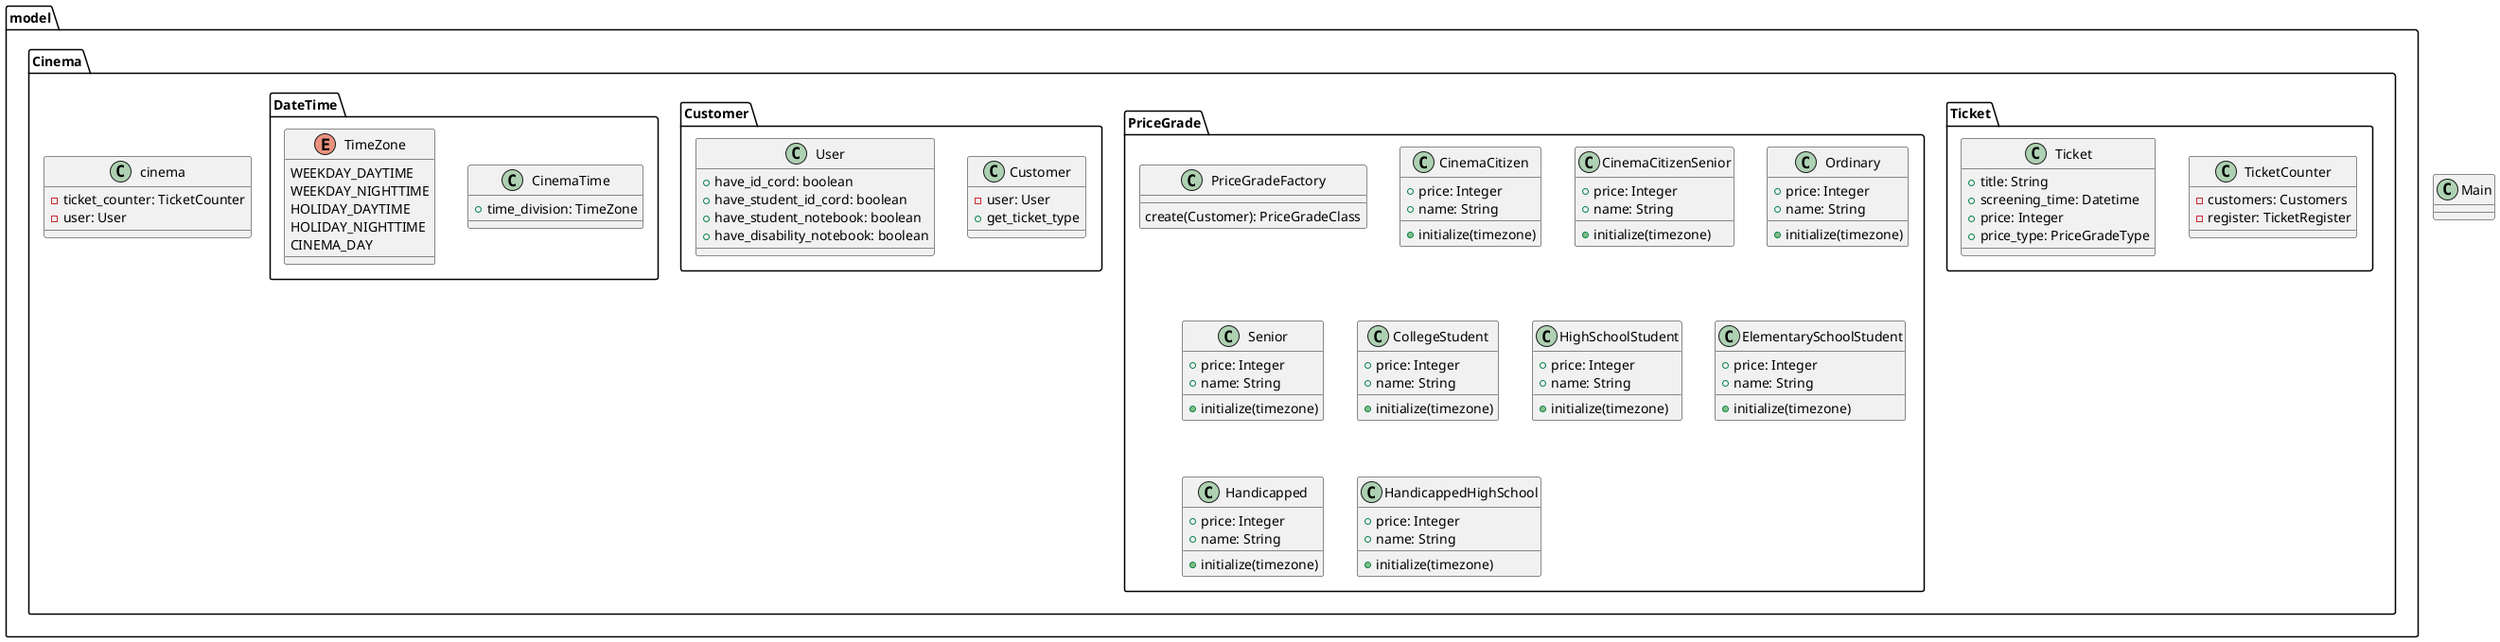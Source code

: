 @startuml

class Main{
}

package model {
  
package Cinema{
  
class cinema{
  - ticket_counter: TicketCounter
  - user: User
}

  package Ticket{
    class TicketCounter {
      - customers: Customers
      - register: TicketRegister
    }

    class Ticket {
      + title: String
      + screening_time: Datetime
      + price: Integer
      + price_type: PriceGradeType
    }
  }

  package PriceGrade {
    class PriceGradeFactory{
      create(Customer): PriceGradeClass
    }
    class CinemaCitizen {
      + price: Integer
      + name: String
      + initialize(timezone)
    }
    class CinemaCitizenSenior {
      + price: Integer
      + name: String
      + initialize(timezone)
    }
    class Ordinary {
      + price: Integer
      + name: String
      + initialize(timezone)
    }
    class Senior {
      + price: Integer
      + name: String
      + initialize(timezone)
    }
    class CollegeStudent {
      + price: Integer
      + name: String
      + initialize(timezone)
    }
    class HighSchoolStudent {
      + price: Integer
      + name: String
      + initialize(timezone)
    }
    class ElementarySchoolStudent {
      + price: Integer
      + name: String
      + initialize(timezone)
    }
    class Handicapped {
      + price: Integer
      + name: String
      + initialize(timezone)
    }
    class HandicappedHighSchool {
      + price: Integer
      + name: String
      + initialize(timezone)
    }
  }

  package Customer {
  class Customer {
    - user: User
    + get_ticket_type
  }

  class User {
    + have_id_cord: boolean 
    + have_student_id_cord: boolean
    + have_student_notebook: boolean
    + have_disability_notebook: boolean
  }
  }


  package DateTime{
    class CinemaTime {
      + time_division: TimeZone
    }

    enum TimeZone {
      WEEKDAY_DAYTIME
      WEEKDAY_NIGHTTIME
      HOLIDAY_DAYTIME
      HOLIDAY_NIGHTTIME
      CINEMA_DAY
    }
  }
}
}

@enduml 